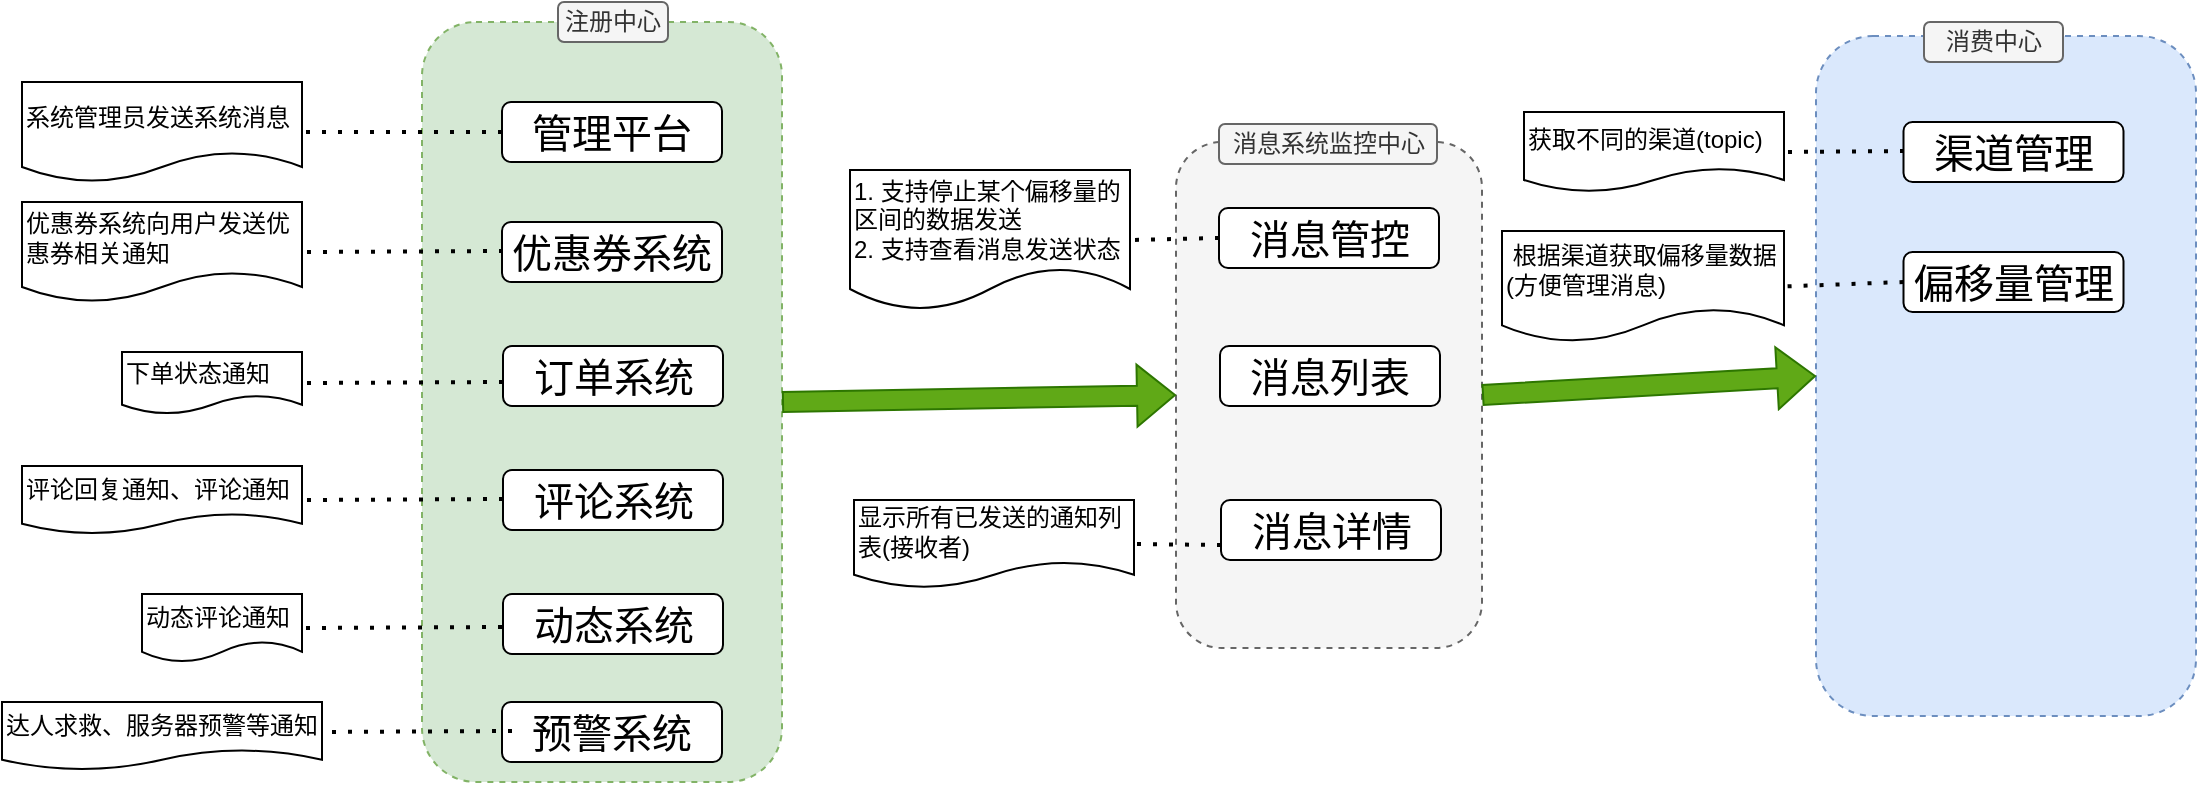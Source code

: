 <mxfile version="21.6.2" type="github">
  <diagram name="第 1 页" id="NAOGwRa4cKEJh-U7dT4i">
    <mxGraphModel dx="1781" dy="689" grid="1" gridSize="10" guides="1" tooltips="1" connect="1" arrows="1" fold="1" page="1" pageScale="1" pageWidth="827" pageHeight="1169" math="0" shadow="0">
      <root>
        <mxCell id="0" />
        <mxCell id="1" parent="0" />
        <mxCell id="M_dqpOYaqOXfzwQB8Ssg-3" value="" style="rounded=1;whiteSpace=wrap;html=1;dashed=1;fillColor=#d5e8d4;strokeColor=#82b366;" vertex="1" parent="1">
          <mxGeometry x="30" y="720" width="180" height="380" as="geometry" />
        </mxCell>
        <mxCell id="M_dqpOYaqOXfzwQB8Ssg-5" value="注册中心" style="rounded=1;whiteSpace=wrap;html=1;fillColor=#f5f5f5;fontColor=#333333;strokeColor=#666666;" vertex="1" parent="1">
          <mxGeometry x="98" y="710" width="55" height="20" as="geometry" />
        </mxCell>
        <mxCell id="M_dqpOYaqOXfzwQB8Ssg-6" value="&lt;font style=&quot;font-size: 20px;&quot;&gt;管理平台&lt;/font&gt;" style="rounded=1;whiteSpace=wrap;html=1;" vertex="1" parent="1">
          <mxGeometry x="70" y="760" width="110" height="30" as="geometry" />
        </mxCell>
        <mxCell id="M_dqpOYaqOXfzwQB8Ssg-7" value="&lt;font style=&quot;font-size: 20px;&quot;&gt;订单系统&lt;/font&gt;" style="rounded=1;whiteSpace=wrap;html=1;" vertex="1" parent="1">
          <mxGeometry x="70.5" y="882" width="110" height="30" as="geometry" />
        </mxCell>
        <mxCell id="M_dqpOYaqOXfzwQB8Ssg-8" value="&lt;font style=&quot;font-size: 20px;&quot;&gt;动态系统&lt;/font&gt;" style="rounded=1;whiteSpace=wrap;html=1;" vertex="1" parent="1">
          <mxGeometry x="70.5" y="1006" width="110" height="30" as="geometry" />
        </mxCell>
        <mxCell id="M_dqpOYaqOXfzwQB8Ssg-9" value="&lt;font style=&quot;font-size: 20px;&quot;&gt;评论系统&lt;/font&gt;" style="rounded=1;whiteSpace=wrap;html=1;" vertex="1" parent="1">
          <mxGeometry x="70.5" y="944" width="110" height="30" as="geometry" />
        </mxCell>
        <mxCell id="M_dqpOYaqOXfzwQB8Ssg-10" value="&lt;font style=&quot;font-size: 20px;&quot;&gt;优惠券系统&lt;/font&gt;" style="rounded=1;whiteSpace=wrap;html=1;" vertex="1" parent="1">
          <mxGeometry x="70" y="820" width="110" height="30" as="geometry" />
        </mxCell>
        <mxCell id="M_dqpOYaqOXfzwQB8Ssg-11" value="" style="endArrow=none;dashed=1;html=1;dashPattern=1 3;strokeWidth=2;rounded=0;exitX=0;exitY=0.5;exitDx=0;exitDy=0;entryX=1;entryY=0.5;entryDx=0;entryDy=0;" edge="1" parent="1" source="M_dqpOYaqOXfzwQB8Ssg-6" target="M_dqpOYaqOXfzwQB8Ssg-12">
          <mxGeometry width="50" height="50" relative="1" as="geometry">
            <mxPoint x="200" y="700" as="sourcePoint" />
            <mxPoint x="-10" y="775" as="targetPoint" />
          </mxGeometry>
        </mxCell>
        <mxCell id="M_dqpOYaqOXfzwQB8Ssg-12" value="系统管理员发送系统消息" style="shape=document;whiteSpace=wrap;html=1;boundedLbl=1;align=left;" vertex="1" parent="1">
          <mxGeometry x="-170" y="750" width="140" height="50" as="geometry" />
        </mxCell>
        <mxCell id="M_dqpOYaqOXfzwQB8Ssg-14" value="" style="rounded=1;whiteSpace=wrap;html=1;dashed=1;fillColor=#dae8fc;strokeColor=#6c8ebf;" vertex="1" parent="1">
          <mxGeometry x="727" y="727" width="190" height="340" as="geometry" />
        </mxCell>
        <mxCell id="M_dqpOYaqOXfzwQB8Ssg-15" value="" style="rounded=1;whiteSpace=wrap;html=1;dashed=1;fillColor=#f5f5f5;strokeColor=#666666;fontColor=#333333;" vertex="1" parent="1">
          <mxGeometry x="407" y="780" width="153" height="253" as="geometry" />
        </mxCell>
        <mxCell id="M_dqpOYaqOXfzwQB8Ssg-16" value="" style="endArrow=none;dashed=1;html=1;dashPattern=1 3;strokeWidth=2;rounded=0;exitX=0;exitY=0.5;exitDx=0;exitDy=0;" edge="1" parent="1">
          <mxGeometry width="50" height="50" relative="1" as="geometry">
            <mxPoint x="70.5" y="834.5" as="sourcePoint" />
            <mxPoint x="-29" y="835" as="targetPoint" />
          </mxGeometry>
        </mxCell>
        <mxCell id="M_dqpOYaqOXfzwQB8Ssg-17" value="优惠券系统向用户发送优惠券相关通知" style="shape=document;whiteSpace=wrap;html=1;boundedLbl=1;align=left;" vertex="1" parent="1">
          <mxGeometry x="-170" y="810" width="140" height="50" as="geometry" />
        </mxCell>
        <mxCell id="M_dqpOYaqOXfzwQB8Ssg-18" value="下单状态通知" style="shape=document;whiteSpace=wrap;html=1;boundedLbl=1;align=left;" vertex="1" parent="1">
          <mxGeometry x="-120" y="885" width="90" height="31" as="geometry" />
        </mxCell>
        <mxCell id="M_dqpOYaqOXfzwQB8Ssg-19" value="" style="endArrow=none;dashed=1;html=1;dashPattern=1 3;strokeWidth=2;rounded=0;exitX=0;exitY=0.5;exitDx=0;exitDy=0;entryX=1;entryY=0.5;entryDx=0;entryDy=0;" edge="1" parent="1" target="M_dqpOYaqOXfzwQB8Ssg-18">
          <mxGeometry width="50" height="50" relative="1" as="geometry">
            <mxPoint x="70.5" y="900" as="sourcePoint" />
            <mxPoint x="-29" y="900.5" as="targetPoint" />
          </mxGeometry>
        </mxCell>
        <mxCell id="M_dqpOYaqOXfzwQB8Ssg-20" value="评论回复通知、评论通知" style="shape=document;whiteSpace=wrap;html=1;boundedLbl=1;align=left;" vertex="1" parent="1">
          <mxGeometry x="-170" y="942" width="140" height="34" as="geometry" />
        </mxCell>
        <mxCell id="M_dqpOYaqOXfzwQB8Ssg-21" value="" style="endArrow=none;dashed=1;html=1;dashPattern=1 3;strokeWidth=2;rounded=0;exitX=0;exitY=0.5;exitDx=0;exitDy=0;entryX=1;entryY=0.5;entryDx=0;entryDy=0;" edge="1" parent="1" target="M_dqpOYaqOXfzwQB8Ssg-20">
          <mxGeometry width="50" height="50" relative="1" as="geometry">
            <mxPoint x="70.5" y="958.5" as="sourcePoint" />
            <mxPoint x="-30" y="959.5" as="targetPoint" />
          </mxGeometry>
        </mxCell>
        <mxCell id="M_dqpOYaqOXfzwQB8Ssg-22" value="&lt;font style=&quot;font-size: 20px;&quot;&gt;预警系统&lt;/font&gt;" style="rounded=1;whiteSpace=wrap;html=1;" vertex="1" parent="1">
          <mxGeometry x="70" y="1060" width="110" height="30" as="geometry" />
        </mxCell>
        <mxCell id="M_dqpOYaqOXfzwQB8Ssg-25" value="动态评论通知" style="shape=document;whiteSpace=wrap;html=1;boundedLbl=1;align=left;" vertex="1" parent="1">
          <mxGeometry x="-110" y="1006" width="80" height="34" as="geometry" />
        </mxCell>
        <mxCell id="M_dqpOYaqOXfzwQB8Ssg-26" value="" style="endArrow=none;dashed=1;html=1;dashPattern=1 3;strokeWidth=2;rounded=0;exitX=0;exitY=0.5;exitDx=0;exitDy=0;entryX=1;entryY=0.5;entryDx=0;entryDy=0;" edge="1" parent="1">
          <mxGeometry width="50" height="50" relative="1" as="geometry">
            <mxPoint x="70" y="1022.5" as="sourcePoint" />
            <mxPoint x="-30.5" y="1023" as="targetPoint" />
          </mxGeometry>
        </mxCell>
        <mxCell id="M_dqpOYaqOXfzwQB8Ssg-27" value="" style="endArrow=none;dashed=1;html=1;dashPattern=1 3;strokeWidth=2;rounded=0;exitX=0;exitY=0.5;exitDx=0;exitDy=0;entryX=1;entryY=0.5;entryDx=0;entryDy=0;" edge="1" parent="1">
          <mxGeometry width="50" height="50" relative="1" as="geometry">
            <mxPoint x="75" y="1074.5" as="sourcePoint" />
            <mxPoint x="-25.5" y="1075" as="targetPoint" />
          </mxGeometry>
        </mxCell>
        <mxCell id="M_dqpOYaqOXfzwQB8Ssg-28" value="达人求救、服务器预警等通知" style="shape=document;whiteSpace=wrap;html=1;boundedLbl=1;align=left;" vertex="1" parent="1">
          <mxGeometry x="-180" y="1060" width="160" height="34" as="geometry" />
        </mxCell>
        <mxCell id="M_dqpOYaqOXfzwQB8Ssg-29" value="消息系统监控中心" style="rounded=1;whiteSpace=wrap;html=1;fillColor=#f5f5f5;strokeColor=#666666;fontColor=#333333;" vertex="1" parent="1">
          <mxGeometry x="428.5" y="771" width="109" height="20" as="geometry" />
        </mxCell>
        <mxCell id="M_dqpOYaqOXfzwQB8Ssg-31" value="" style="shape=flexArrow;endArrow=classic;html=1;rounded=0;entryX=0;entryY=0.5;entryDx=0;entryDy=0;exitX=1;exitY=0.5;exitDx=0;exitDy=0;fillColor=#60a917;strokeColor=#2D7600;" edge="1" parent="1" source="M_dqpOYaqOXfzwQB8Ssg-3" target="M_dqpOYaqOXfzwQB8Ssg-15">
          <mxGeometry width="50" height="50" relative="1" as="geometry">
            <mxPoint x="220" y="911" as="sourcePoint" />
            <mxPoint x="285" y="791" as="targetPoint" />
          </mxGeometry>
        </mxCell>
        <mxCell id="M_dqpOYaqOXfzwQB8Ssg-32" value="&lt;span style=&quot;font-size: 20px;&quot;&gt;消息列表&lt;/span&gt;" style="rounded=1;whiteSpace=wrap;html=1;" vertex="1" parent="1">
          <mxGeometry x="429" y="882" width="110" height="30" as="geometry" />
        </mxCell>
        <mxCell id="M_dqpOYaqOXfzwQB8Ssg-33" value="消费中心" style="rounded=1;whiteSpace=wrap;html=1;fillColor=#f5f5f5;strokeColor=#666666;fontColor=#333333;" vertex="1" parent="1">
          <mxGeometry x="781" y="720" width="69.5" height="20" as="geometry" />
        </mxCell>
        <mxCell id="M_dqpOYaqOXfzwQB8Ssg-34" value="&lt;span style=&quot;font-size: 20px;&quot;&gt;消息管控&lt;/span&gt;" style="rounded=1;whiteSpace=wrap;html=1;" vertex="1" parent="1">
          <mxGeometry x="428.5" y="813" width="110" height="30" as="geometry" />
        </mxCell>
        <mxCell id="M_dqpOYaqOXfzwQB8Ssg-35" value="" style="endArrow=none;dashed=1;html=1;dashPattern=1 3;strokeWidth=2;rounded=0;exitX=0;exitY=0.5;exitDx=0;exitDy=0;entryX=1;entryY=0.5;entryDx=0;entryDy=0;" edge="1" parent="1" source="M_dqpOYaqOXfzwQB8Ssg-34" target="M_dqpOYaqOXfzwQB8Ssg-36">
          <mxGeometry width="50" height="50" relative="1" as="geometry">
            <mxPoint x="446.5" y="881" as="sourcePoint" />
            <mxPoint x="391" y="881" as="targetPoint" />
          </mxGeometry>
        </mxCell>
        <mxCell id="M_dqpOYaqOXfzwQB8Ssg-36" value="1. 支持停止某个偏移量的区间的数据发送&lt;br&gt;2. 支持查看消息发送状态" style="shape=document;whiteSpace=wrap;html=1;boundedLbl=1;align=left;" vertex="1" parent="1">
          <mxGeometry x="244" y="794" width="140" height="70" as="geometry" />
        </mxCell>
        <mxCell id="M_dqpOYaqOXfzwQB8Ssg-37" value="&lt;span style=&quot;font-size: 20px;&quot;&gt;消息详情&lt;/span&gt;" style="rounded=1;whiteSpace=wrap;html=1;" vertex="1" parent="1">
          <mxGeometry x="429.5" y="959" width="110" height="30" as="geometry" />
        </mxCell>
        <mxCell id="M_dqpOYaqOXfzwQB8Ssg-38" value="显示所有已发送的通知列表(接收者)" style="shape=document;whiteSpace=wrap;html=1;boundedLbl=1;align=left;" vertex="1" parent="1">
          <mxGeometry x="246" y="959" width="140" height="44" as="geometry" />
        </mxCell>
        <mxCell id="M_dqpOYaqOXfzwQB8Ssg-40" value="" style="endArrow=none;dashed=1;html=1;dashPattern=1 3;strokeWidth=2;rounded=0;exitX=0;exitY=0.75;exitDx=0;exitDy=0;entryX=1;entryY=0.5;entryDx=0;entryDy=0;" edge="1" parent="1" source="M_dqpOYaqOXfzwQB8Ssg-37" target="M_dqpOYaqOXfzwQB8Ssg-38">
          <mxGeometry width="50" height="50" relative="1" as="geometry">
            <mxPoint x="449.5" y="992.5" as="sourcePoint" />
            <mxPoint x="394" y="992.5" as="targetPoint" />
          </mxGeometry>
        </mxCell>
        <mxCell id="M_dqpOYaqOXfzwQB8Ssg-41" value="" style="shape=flexArrow;endArrow=classic;html=1;rounded=0;entryX=0;entryY=0.5;entryDx=0;entryDy=0;exitX=1;exitY=0.5;exitDx=0;exitDy=0;fillColor=#60a917;strokeColor=#2D7600;" edge="1" parent="1" source="M_dqpOYaqOXfzwQB8Ssg-15" target="M_dqpOYaqOXfzwQB8Ssg-14">
          <mxGeometry width="50" height="50" relative="1" as="geometry">
            <mxPoint x="567.25" y="899" as="sourcePoint" />
            <mxPoint x="730.25" y="895" as="targetPoint" />
          </mxGeometry>
        </mxCell>
        <mxCell id="M_dqpOYaqOXfzwQB8Ssg-43" value="&lt;span style=&quot;font-size: 20px;&quot;&gt;偏移量管理&lt;/span&gt;" style="rounded=1;whiteSpace=wrap;html=1;" vertex="1" parent="1">
          <mxGeometry x="770.75" y="835" width="110" height="30" as="geometry" />
        </mxCell>
        <mxCell id="M_dqpOYaqOXfzwQB8Ssg-44" value="&amp;nbsp;根据渠道获取偏移量数据&lt;br&gt;(方便管理消息)" style="shape=document;whiteSpace=wrap;html=1;boundedLbl=1;align=left;" vertex="1" parent="1">
          <mxGeometry x="570" y="824.5" width="141" height="55.5" as="geometry" />
        </mxCell>
        <mxCell id="M_dqpOYaqOXfzwQB8Ssg-45" value="" style="endArrow=none;dashed=1;html=1;dashPattern=1 3;strokeWidth=2;rounded=0;entryX=1;entryY=0.5;entryDx=0;entryDy=0;exitX=0;exitY=0.5;exitDx=0;exitDy=0;" edge="1" parent="1" source="M_dqpOYaqOXfzwQB8Ssg-43" target="M_dqpOYaqOXfzwQB8Ssg-44">
          <mxGeometry width="50" height="50" relative="1" as="geometry">
            <mxPoint x="760" y="776" as="sourcePoint" />
            <mxPoint x="720" y="781" as="targetPoint" />
          </mxGeometry>
        </mxCell>
        <mxCell id="M_dqpOYaqOXfzwQB8Ssg-46" value="&lt;span style=&quot;font-size: 20px;&quot;&gt;渠道管理&lt;/span&gt;" style="rounded=1;whiteSpace=wrap;html=1;" vertex="1" parent="1">
          <mxGeometry x="770.75" y="770" width="110" height="30" as="geometry" />
        </mxCell>
        <mxCell id="M_dqpOYaqOXfzwQB8Ssg-47" value="获取不同的渠道(topic)" style="shape=document;whiteSpace=wrap;html=1;boundedLbl=1;align=left;" vertex="1" parent="1">
          <mxGeometry x="581" y="765" width="130" height="40" as="geometry" />
        </mxCell>
        <mxCell id="M_dqpOYaqOXfzwQB8Ssg-48" value="" style="endArrow=none;dashed=1;html=1;dashPattern=1 3;strokeWidth=2;rounded=0;entryX=1;entryY=0.5;entryDx=0;entryDy=0;exitX=0;exitY=0.5;exitDx=0;exitDy=0;" edge="1" parent="1" target="M_dqpOYaqOXfzwQB8Ssg-47">
          <mxGeometry width="50" height="50" relative="1" as="geometry">
            <mxPoint x="771" y="784.5" as="sourcePoint" />
            <mxPoint x="720" y="784.5" as="targetPoint" />
          </mxGeometry>
        </mxCell>
      </root>
    </mxGraphModel>
  </diagram>
</mxfile>
